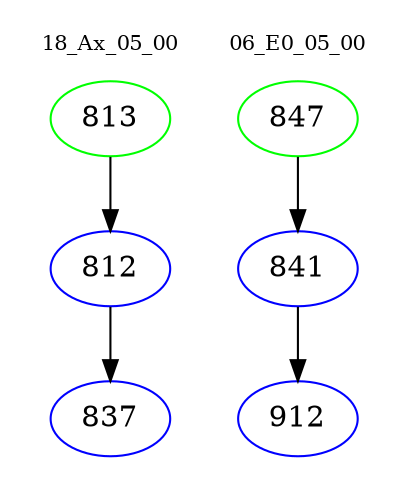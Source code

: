 digraph{
subgraph cluster_0 {
color = white
label = "18_Ax_05_00";
fontsize=10;
T0_813 [label="813", color="green"]
T0_813 -> T0_812 [color="black"]
T0_812 [label="812", color="blue"]
T0_812 -> T0_837 [color="black"]
T0_837 [label="837", color="blue"]
}
subgraph cluster_1 {
color = white
label = "06_E0_05_00";
fontsize=10;
T1_847 [label="847", color="green"]
T1_847 -> T1_841 [color="black"]
T1_841 [label="841", color="blue"]
T1_841 -> T1_912 [color="black"]
T1_912 [label="912", color="blue"]
}
}
